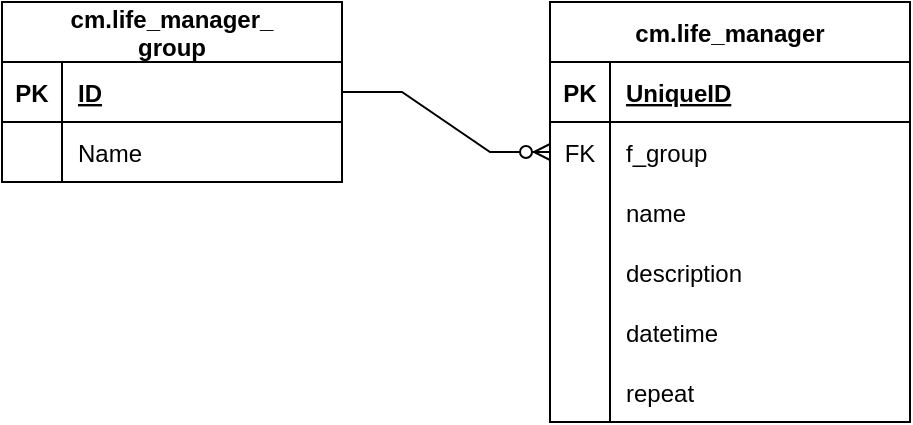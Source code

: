<mxfile version="20.2.6" type="github">
  <diagram id="tD1s0qJucXDc47lWTAcB" name="Страница 1">
    <mxGraphModel dx="636" dy="355" grid="1" gridSize="10" guides="1" tooltips="1" connect="1" arrows="1" fold="1" page="1" pageScale="1" pageWidth="827" pageHeight="1169" math="0" shadow="0">
      <root>
        <mxCell id="0" />
        <mxCell id="1" parent="0" />
        <mxCell id="AYqbI5TcOBF9XLd_k9Q6-1" value="cm.life_manager_&#xa;group" style="shape=table;startSize=30;container=1;collapsible=1;childLayout=tableLayout;fixedRows=1;rowLines=0;fontStyle=1;align=center;resizeLast=1;" vertex="1" parent="1">
          <mxGeometry x="50" y="40" width="170" height="90" as="geometry" />
        </mxCell>
        <mxCell id="AYqbI5TcOBF9XLd_k9Q6-2" value="" style="shape=tableRow;horizontal=0;startSize=0;swimlaneHead=0;swimlaneBody=0;fillColor=none;collapsible=0;dropTarget=0;points=[[0,0.5],[1,0.5]];portConstraint=eastwest;top=0;left=0;right=0;bottom=1;" vertex="1" parent="AYqbI5TcOBF9XLd_k9Q6-1">
          <mxGeometry y="30" width="170" height="30" as="geometry" />
        </mxCell>
        <mxCell id="AYqbI5TcOBF9XLd_k9Q6-3" value="PK" style="shape=partialRectangle;connectable=0;fillColor=none;top=0;left=0;bottom=0;right=0;fontStyle=1;overflow=hidden;" vertex="1" parent="AYqbI5TcOBF9XLd_k9Q6-2">
          <mxGeometry width="30" height="30" as="geometry">
            <mxRectangle width="30" height="30" as="alternateBounds" />
          </mxGeometry>
        </mxCell>
        <mxCell id="AYqbI5TcOBF9XLd_k9Q6-4" value="ID" style="shape=partialRectangle;connectable=0;fillColor=none;top=0;left=0;bottom=0;right=0;align=left;spacingLeft=6;fontStyle=5;overflow=hidden;" vertex="1" parent="AYqbI5TcOBF9XLd_k9Q6-2">
          <mxGeometry x="30" width="140" height="30" as="geometry">
            <mxRectangle width="140" height="30" as="alternateBounds" />
          </mxGeometry>
        </mxCell>
        <mxCell id="AYqbI5TcOBF9XLd_k9Q6-5" value="" style="shape=tableRow;horizontal=0;startSize=0;swimlaneHead=0;swimlaneBody=0;fillColor=none;collapsible=0;dropTarget=0;points=[[0,0.5],[1,0.5]];portConstraint=eastwest;top=0;left=0;right=0;bottom=0;" vertex="1" parent="AYqbI5TcOBF9XLd_k9Q6-1">
          <mxGeometry y="60" width="170" height="30" as="geometry" />
        </mxCell>
        <mxCell id="AYqbI5TcOBF9XLd_k9Q6-6" value="" style="shape=partialRectangle;connectable=0;fillColor=none;top=0;left=0;bottom=0;right=0;editable=1;overflow=hidden;" vertex="1" parent="AYqbI5TcOBF9XLd_k9Q6-5">
          <mxGeometry width="30" height="30" as="geometry">
            <mxRectangle width="30" height="30" as="alternateBounds" />
          </mxGeometry>
        </mxCell>
        <mxCell id="AYqbI5TcOBF9XLd_k9Q6-7" value="Name" style="shape=partialRectangle;connectable=0;fillColor=none;top=0;left=0;bottom=0;right=0;align=left;spacingLeft=6;overflow=hidden;" vertex="1" parent="AYqbI5TcOBF9XLd_k9Q6-5">
          <mxGeometry x="30" width="140" height="30" as="geometry">
            <mxRectangle width="140" height="30" as="alternateBounds" />
          </mxGeometry>
        </mxCell>
        <mxCell id="AYqbI5TcOBF9XLd_k9Q6-40" value="cm.life_manager" style="shape=table;startSize=30;container=1;collapsible=1;childLayout=tableLayout;fixedRows=1;rowLines=0;fontStyle=1;align=center;resizeLast=1;" vertex="1" parent="1">
          <mxGeometry x="324" y="40" width="180" height="210" as="geometry" />
        </mxCell>
        <mxCell id="AYqbI5TcOBF9XLd_k9Q6-41" value="" style="shape=tableRow;horizontal=0;startSize=0;swimlaneHead=0;swimlaneBody=0;fillColor=none;collapsible=0;dropTarget=0;points=[[0,0.5],[1,0.5]];portConstraint=eastwest;top=0;left=0;right=0;bottom=1;" vertex="1" parent="AYqbI5TcOBF9XLd_k9Q6-40">
          <mxGeometry y="30" width="180" height="30" as="geometry" />
        </mxCell>
        <mxCell id="AYqbI5TcOBF9XLd_k9Q6-42" value="PK" style="shape=partialRectangle;connectable=0;fillColor=none;top=0;left=0;bottom=0;right=0;fontStyle=1;overflow=hidden;" vertex="1" parent="AYqbI5TcOBF9XLd_k9Q6-41">
          <mxGeometry width="30" height="30" as="geometry">
            <mxRectangle width="30" height="30" as="alternateBounds" />
          </mxGeometry>
        </mxCell>
        <mxCell id="AYqbI5TcOBF9XLd_k9Q6-43" value="UniqueID" style="shape=partialRectangle;connectable=0;fillColor=none;top=0;left=0;bottom=0;right=0;align=left;spacingLeft=6;fontStyle=5;overflow=hidden;" vertex="1" parent="AYqbI5TcOBF9XLd_k9Q6-41">
          <mxGeometry x="30" width="150" height="30" as="geometry">
            <mxRectangle width="150" height="30" as="alternateBounds" />
          </mxGeometry>
        </mxCell>
        <mxCell id="AYqbI5TcOBF9XLd_k9Q6-44" value="" style="shape=tableRow;horizontal=0;startSize=0;swimlaneHead=0;swimlaneBody=0;fillColor=none;collapsible=0;dropTarget=0;points=[[0,0.5],[1,0.5]];portConstraint=eastwest;top=0;left=0;right=0;bottom=0;" vertex="1" parent="AYqbI5TcOBF9XLd_k9Q6-40">
          <mxGeometry y="60" width="180" height="30" as="geometry" />
        </mxCell>
        <mxCell id="AYqbI5TcOBF9XLd_k9Q6-45" value="FK" style="shape=partialRectangle;connectable=0;fillColor=none;top=0;left=0;bottom=0;right=0;editable=1;overflow=hidden;" vertex="1" parent="AYqbI5TcOBF9XLd_k9Q6-44">
          <mxGeometry width="30" height="30" as="geometry">
            <mxRectangle width="30" height="30" as="alternateBounds" />
          </mxGeometry>
        </mxCell>
        <mxCell id="AYqbI5TcOBF9XLd_k9Q6-46" value="f_group" style="shape=partialRectangle;connectable=0;fillColor=none;top=0;left=0;bottom=0;right=0;align=left;spacingLeft=6;overflow=hidden;" vertex="1" parent="AYqbI5TcOBF9XLd_k9Q6-44">
          <mxGeometry x="30" width="150" height="30" as="geometry">
            <mxRectangle width="150" height="30" as="alternateBounds" />
          </mxGeometry>
        </mxCell>
        <mxCell id="AYqbI5TcOBF9XLd_k9Q6-47" value="" style="shape=tableRow;horizontal=0;startSize=0;swimlaneHead=0;swimlaneBody=0;fillColor=none;collapsible=0;dropTarget=0;points=[[0,0.5],[1,0.5]];portConstraint=eastwest;top=0;left=0;right=0;bottom=0;" vertex="1" parent="AYqbI5TcOBF9XLd_k9Q6-40">
          <mxGeometry y="90" width="180" height="30" as="geometry" />
        </mxCell>
        <mxCell id="AYqbI5TcOBF9XLd_k9Q6-48" value="" style="shape=partialRectangle;connectable=0;fillColor=none;top=0;left=0;bottom=0;right=0;editable=1;overflow=hidden;" vertex="1" parent="AYqbI5TcOBF9XLd_k9Q6-47">
          <mxGeometry width="30" height="30" as="geometry">
            <mxRectangle width="30" height="30" as="alternateBounds" />
          </mxGeometry>
        </mxCell>
        <mxCell id="AYqbI5TcOBF9XLd_k9Q6-49" value="name" style="shape=partialRectangle;connectable=0;fillColor=none;top=0;left=0;bottom=0;right=0;align=left;spacingLeft=6;overflow=hidden;" vertex="1" parent="AYqbI5TcOBF9XLd_k9Q6-47">
          <mxGeometry x="30" width="150" height="30" as="geometry">
            <mxRectangle width="150" height="30" as="alternateBounds" />
          </mxGeometry>
        </mxCell>
        <mxCell id="AYqbI5TcOBF9XLd_k9Q6-50" value="" style="shape=tableRow;horizontal=0;startSize=0;swimlaneHead=0;swimlaneBody=0;fillColor=none;collapsible=0;dropTarget=0;points=[[0,0.5],[1,0.5]];portConstraint=eastwest;top=0;left=0;right=0;bottom=0;" vertex="1" parent="AYqbI5TcOBF9XLd_k9Q6-40">
          <mxGeometry y="120" width="180" height="30" as="geometry" />
        </mxCell>
        <mxCell id="AYqbI5TcOBF9XLd_k9Q6-51" value="" style="shape=partialRectangle;connectable=0;fillColor=none;top=0;left=0;bottom=0;right=0;editable=1;overflow=hidden;" vertex="1" parent="AYqbI5TcOBF9XLd_k9Q6-50">
          <mxGeometry width="30" height="30" as="geometry">
            <mxRectangle width="30" height="30" as="alternateBounds" />
          </mxGeometry>
        </mxCell>
        <mxCell id="AYqbI5TcOBF9XLd_k9Q6-52" value="description" style="shape=partialRectangle;connectable=0;fillColor=none;top=0;left=0;bottom=0;right=0;align=left;spacingLeft=6;overflow=hidden;" vertex="1" parent="AYqbI5TcOBF9XLd_k9Q6-50">
          <mxGeometry x="30" width="150" height="30" as="geometry">
            <mxRectangle width="150" height="30" as="alternateBounds" />
          </mxGeometry>
        </mxCell>
        <mxCell id="AYqbI5TcOBF9XLd_k9Q6-58" value="" style="shape=tableRow;horizontal=0;startSize=0;swimlaneHead=0;swimlaneBody=0;fillColor=none;collapsible=0;dropTarget=0;points=[[0,0.5],[1,0.5]];portConstraint=eastwest;top=0;left=0;right=0;bottom=0;" vertex="1" parent="AYqbI5TcOBF9XLd_k9Q6-40">
          <mxGeometry y="150" width="180" height="30" as="geometry" />
        </mxCell>
        <mxCell id="AYqbI5TcOBF9XLd_k9Q6-59" value="" style="shape=partialRectangle;connectable=0;fillColor=none;top=0;left=0;bottom=0;right=0;editable=1;overflow=hidden;" vertex="1" parent="AYqbI5TcOBF9XLd_k9Q6-58">
          <mxGeometry width="30" height="30" as="geometry">
            <mxRectangle width="30" height="30" as="alternateBounds" />
          </mxGeometry>
        </mxCell>
        <mxCell id="AYqbI5TcOBF9XLd_k9Q6-60" value="datetime" style="shape=partialRectangle;connectable=0;fillColor=none;top=0;left=0;bottom=0;right=0;align=left;spacingLeft=6;overflow=hidden;" vertex="1" parent="AYqbI5TcOBF9XLd_k9Q6-58">
          <mxGeometry x="30" width="150" height="30" as="geometry">
            <mxRectangle width="150" height="30" as="alternateBounds" />
          </mxGeometry>
        </mxCell>
        <mxCell id="AYqbI5TcOBF9XLd_k9Q6-61" value="" style="shape=tableRow;horizontal=0;startSize=0;swimlaneHead=0;swimlaneBody=0;fillColor=none;collapsible=0;dropTarget=0;points=[[0,0.5],[1,0.5]];portConstraint=eastwest;top=0;left=0;right=0;bottom=0;" vertex="1" parent="AYqbI5TcOBF9XLd_k9Q6-40">
          <mxGeometry y="180" width="180" height="30" as="geometry" />
        </mxCell>
        <mxCell id="AYqbI5TcOBF9XLd_k9Q6-62" value="" style="shape=partialRectangle;connectable=0;fillColor=none;top=0;left=0;bottom=0;right=0;editable=1;overflow=hidden;" vertex="1" parent="AYqbI5TcOBF9XLd_k9Q6-61">
          <mxGeometry width="30" height="30" as="geometry">
            <mxRectangle width="30" height="30" as="alternateBounds" />
          </mxGeometry>
        </mxCell>
        <mxCell id="AYqbI5TcOBF9XLd_k9Q6-63" value="repeat" style="shape=partialRectangle;connectable=0;fillColor=none;top=0;left=0;bottom=0;right=0;align=left;spacingLeft=6;overflow=hidden;" vertex="1" parent="AYqbI5TcOBF9XLd_k9Q6-61">
          <mxGeometry x="30" width="150" height="30" as="geometry">
            <mxRectangle width="150" height="30" as="alternateBounds" />
          </mxGeometry>
        </mxCell>
        <mxCell id="AYqbI5TcOBF9XLd_k9Q6-57" value="" style="edgeStyle=entityRelationEdgeStyle;fontSize=12;html=1;endArrow=ERzeroToMany;endFill=1;rounded=0;exitX=1;exitY=0.5;exitDx=0;exitDy=0;entryX=0;entryY=0.5;entryDx=0;entryDy=0;" edge="1" parent="1" source="AYqbI5TcOBF9XLd_k9Q6-2" target="AYqbI5TcOBF9XLd_k9Q6-44">
          <mxGeometry width="100" height="100" relative="1" as="geometry">
            <mxPoint x="180" y="310" as="sourcePoint" />
            <mxPoint x="280" y="210" as="targetPoint" />
          </mxGeometry>
        </mxCell>
      </root>
    </mxGraphModel>
  </diagram>
</mxfile>
